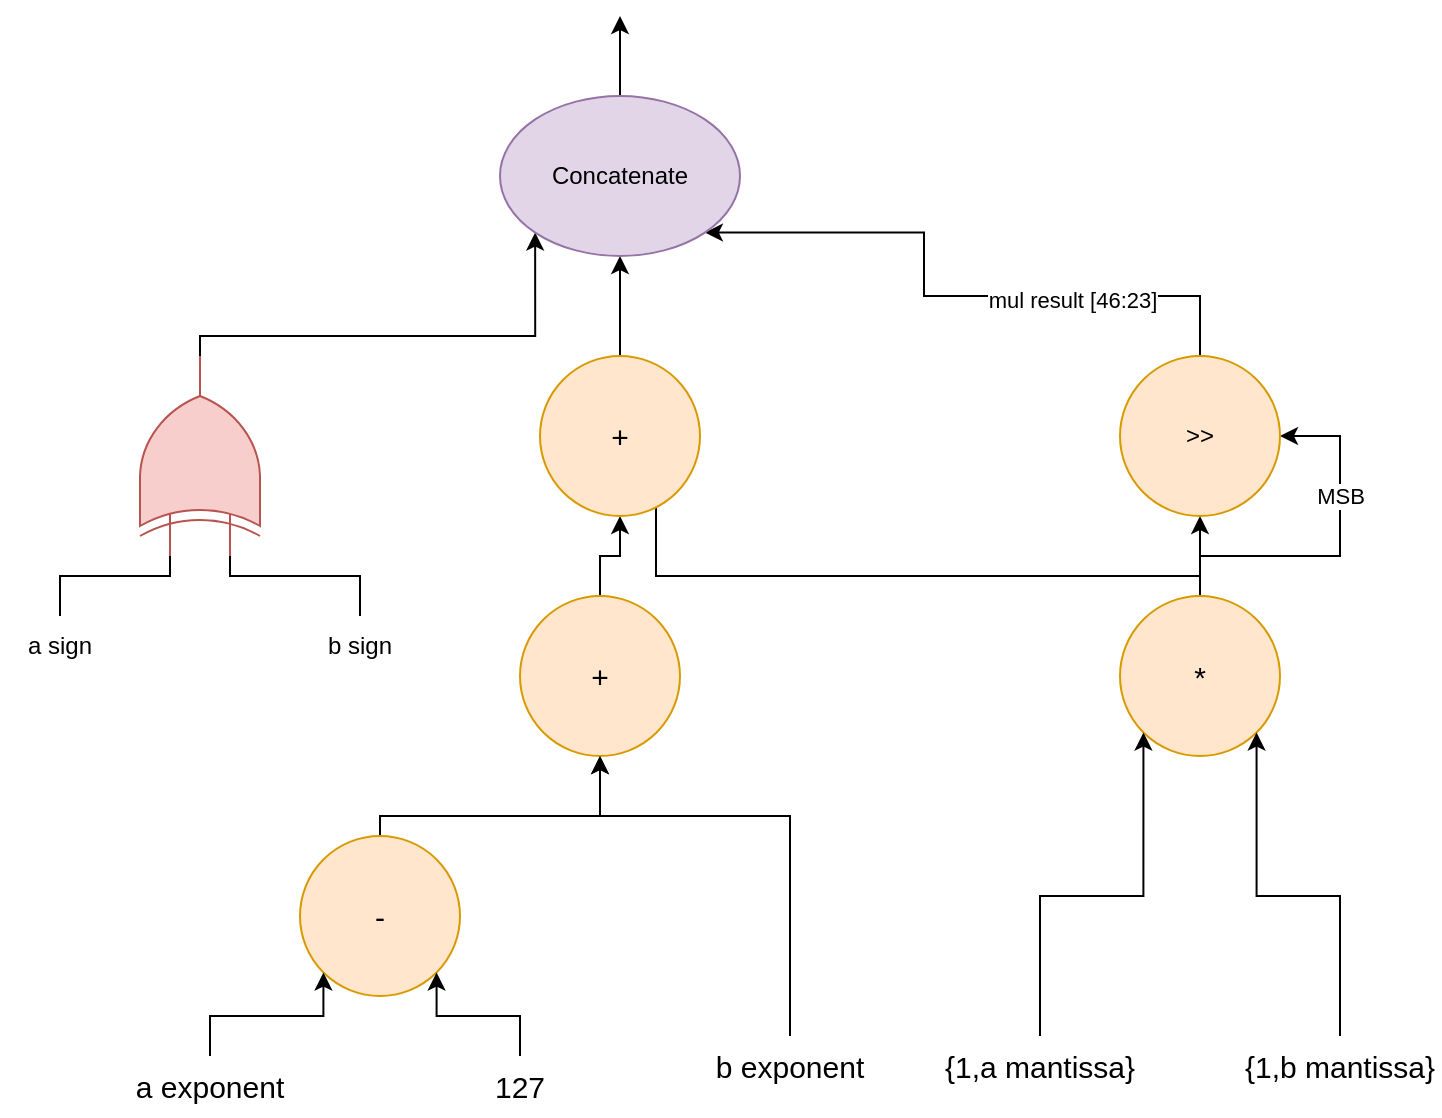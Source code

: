 <mxfile version="24.5.3" type="device">
  <diagram name="Page-1" id="Hyj0w5Wk2uv5xPE97oOx">
    <mxGraphModel dx="1050" dy="621" grid="1" gridSize="10" guides="1" tooltips="1" connect="1" arrows="1" fold="1" page="1" pageScale="1" pageWidth="900" pageHeight="1600" math="0" shadow="0">
      <root>
        <mxCell id="0" />
        <mxCell id="1" parent="0" />
        <mxCell id="LJ2nVXtX0968bq8rBRwh-8" style="edgeStyle=orthogonalEdgeStyle;rounded=0;orthogonalLoop=1;jettySize=auto;html=1;entryX=0.5;entryY=1;entryDx=0;entryDy=0;fontSize=15;" parent="1" source="LJ2nVXtX0968bq8rBRwh-1" target="LJ2nVXtX0968bq8rBRwh-6" edge="1">
          <mxGeometry relative="1" as="geometry">
            <Array as="points">
              <mxPoint x="320" y="410" />
              <mxPoint x="430" y="410" />
            </Array>
          </mxGeometry>
        </mxCell>
        <mxCell id="LJ2nVXtX0968bq8rBRwh-1" value="&lt;font style=&quot;font-size: 15px;&quot;&gt;-&lt;/font&gt;" style="ellipse;whiteSpace=wrap;html=1;aspect=fixed;fontSize=15;fillColor=#ffe6cc;strokeColor=#d79b00;" parent="1" vertex="1">
          <mxGeometry x="280" y="420" width="80" height="80" as="geometry" />
        </mxCell>
        <mxCell id="LJ2nVXtX0968bq8rBRwh-3" style="edgeStyle=orthogonalEdgeStyle;rounded=0;orthogonalLoop=1;jettySize=auto;html=1;entryX=0;entryY=1;entryDx=0;entryDy=0;fontSize=15;" parent="1" source="LJ2nVXtX0968bq8rBRwh-2" target="LJ2nVXtX0968bq8rBRwh-1" edge="1">
          <mxGeometry relative="1" as="geometry" />
        </mxCell>
        <mxCell id="LJ2nVXtX0968bq8rBRwh-2" value="a exponent" style="text;html=1;align=center;verticalAlign=middle;whiteSpace=wrap;rounded=0;fontSize=15;" parent="1" vertex="1">
          <mxGeometry x="190" y="530" width="90" height="30" as="geometry" />
        </mxCell>
        <mxCell id="LJ2nVXtX0968bq8rBRwh-5" style="edgeStyle=orthogonalEdgeStyle;rounded=0;orthogonalLoop=1;jettySize=auto;html=1;entryX=1;entryY=1;entryDx=0;entryDy=0;fontSize=15;" parent="1" source="LJ2nVXtX0968bq8rBRwh-4" target="LJ2nVXtX0968bq8rBRwh-1" edge="1">
          <mxGeometry relative="1" as="geometry" />
        </mxCell>
        <mxCell id="LJ2nVXtX0968bq8rBRwh-4" value="127" style="text;html=1;align=center;verticalAlign=middle;whiteSpace=wrap;rounded=0;fontSize=15;" parent="1" vertex="1">
          <mxGeometry x="360" y="530" width="60" height="30" as="geometry" />
        </mxCell>
        <mxCell id="gfWQbJ1DjxY0iSCb5F4e-6" style="edgeStyle=orthogonalEdgeStyle;rounded=0;orthogonalLoop=1;jettySize=auto;html=1;entryX=0.5;entryY=1;entryDx=0;entryDy=0;" parent="1" source="LJ2nVXtX0968bq8rBRwh-6" target="gfWQbJ1DjxY0iSCb5F4e-5" edge="1">
          <mxGeometry relative="1" as="geometry" />
        </mxCell>
        <mxCell id="LJ2nVXtX0968bq8rBRwh-6" value="&lt;font style=&quot;font-size: 15px;&quot;&gt;+&lt;/font&gt;" style="ellipse;whiteSpace=wrap;html=1;aspect=fixed;fontSize=15;fillColor=#ffe6cc;strokeColor=#d79b00;" parent="1" vertex="1">
          <mxGeometry x="390" y="300" width="80" height="80" as="geometry" />
        </mxCell>
        <mxCell id="LJ2nVXtX0968bq8rBRwh-9" style="edgeStyle=orthogonalEdgeStyle;rounded=0;orthogonalLoop=1;jettySize=auto;html=1;entryX=0.5;entryY=1;entryDx=0;entryDy=0;fontSize=15;" parent="1" source="LJ2nVXtX0968bq8rBRwh-7" target="LJ2nVXtX0968bq8rBRwh-6" edge="1">
          <mxGeometry relative="1" as="geometry">
            <Array as="points">
              <mxPoint x="525" y="410" />
              <mxPoint x="430" y="410" />
            </Array>
          </mxGeometry>
        </mxCell>
        <mxCell id="LJ2nVXtX0968bq8rBRwh-7" value="b exponent" style="text;html=1;align=center;verticalAlign=middle;whiteSpace=wrap;rounded=0;fontSize=15;" parent="1" vertex="1">
          <mxGeometry x="480" y="520" width="90" height="30" as="geometry" />
        </mxCell>
        <mxCell id="gfWQbJ1DjxY0iSCb5F4e-2" style="edgeStyle=orthogonalEdgeStyle;rounded=0;orthogonalLoop=1;jettySize=auto;html=1;entryX=0.5;entryY=1;entryDx=0;entryDy=0;" parent="1" source="LJ2nVXtX0968bq8rBRwh-10" target="gfWQbJ1DjxY0iSCb5F4e-1" edge="1">
          <mxGeometry relative="1" as="geometry" />
        </mxCell>
        <mxCell id="gfWQbJ1DjxY0iSCb5F4e-3" style="edgeStyle=orthogonalEdgeStyle;rounded=0;orthogonalLoop=1;jettySize=auto;html=1;entryX=1;entryY=0.5;entryDx=0;entryDy=0;" parent="1" source="LJ2nVXtX0968bq8rBRwh-10" target="gfWQbJ1DjxY0iSCb5F4e-1" edge="1">
          <mxGeometry relative="1" as="geometry">
            <Array as="points">
              <mxPoint x="730" y="280" />
              <mxPoint x="800" y="280" />
              <mxPoint x="800" y="220" />
            </Array>
          </mxGeometry>
        </mxCell>
        <mxCell id="gfWQbJ1DjxY0iSCb5F4e-4" value="MSB" style="edgeLabel;html=1;align=center;verticalAlign=middle;resizable=0;points=[];" parent="gfWQbJ1DjxY0iSCb5F4e-3" vertex="1" connectable="0">
          <mxGeometry x="0.202" y="-1" relative="1" as="geometry">
            <mxPoint x="-1" y="-12" as="offset" />
          </mxGeometry>
        </mxCell>
        <mxCell id="gfWQbJ1DjxY0iSCb5F4e-7" style="edgeStyle=orthogonalEdgeStyle;rounded=0;orthogonalLoop=1;jettySize=auto;html=1;entryX=1;entryY=1;entryDx=0;entryDy=0;" parent="1" source="LJ2nVXtX0968bq8rBRwh-10" target="gfWQbJ1DjxY0iSCb5F4e-5" edge="1">
          <mxGeometry relative="1" as="geometry">
            <Array as="points">
              <mxPoint x="730" y="290" />
              <mxPoint x="458" y="290" />
            </Array>
          </mxGeometry>
        </mxCell>
        <mxCell id="LJ2nVXtX0968bq8rBRwh-10" value="*" style="ellipse;whiteSpace=wrap;html=1;aspect=fixed;fontSize=15;fillColor=#ffe6cc;strokeColor=#d79b00;" parent="1" vertex="1">
          <mxGeometry x="690" y="300" width="80" height="80" as="geometry" />
        </mxCell>
        <mxCell id="LJ2nVXtX0968bq8rBRwh-13" style="edgeStyle=orthogonalEdgeStyle;rounded=0;orthogonalLoop=1;jettySize=auto;html=1;entryX=0;entryY=1;entryDx=0;entryDy=0;fontSize=15;" parent="1" source="LJ2nVXtX0968bq8rBRwh-11" target="LJ2nVXtX0968bq8rBRwh-10" edge="1">
          <mxGeometry relative="1" as="geometry" />
        </mxCell>
        <mxCell id="LJ2nVXtX0968bq8rBRwh-11" value="{1,a mantissa}" style="text;html=1;align=center;verticalAlign=middle;whiteSpace=wrap;rounded=0;fontSize=15;" parent="1" vertex="1">
          <mxGeometry x="600" y="520" width="100" height="30" as="geometry" />
        </mxCell>
        <mxCell id="LJ2nVXtX0968bq8rBRwh-14" style="edgeStyle=orthogonalEdgeStyle;rounded=0;orthogonalLoop=1;jettySize=auto;html=1;entryX=1;entryY=1;entryDx=0;entryDy=0;fontSize=15;" parent="1" source="LJ2nVXtX0968bq8rBRwh-12" target="LJ2nVXtX0968bq8rBRwh-10" edge="1">
          <mxGeometry relative="1" as="geometry" />
        </mxCell>
        <mxCell id="LJ2nVXtX0968bq8rBRwh-12" value="{1,b mantissa}" style="text;html=1;align=center;verticalAlign=middle;whiteSpace=wrap;rounded=0;fontSize=15;" parent="1" vertex="1">
          <mxGeometry x="750" y="520" width="100" height="30" as="geometry" />
        </mxCell>
        <mxCell id="gfWQbJ1DjxY0iSCb5F4e-10" style="edgeStyle=orthogonalEdgeStyle;rounded=0;orthogonalLoop=1;jettySize=auto;html=1;entryX=1;entryY=1;entryDx=0;entryDy=0;" parent="1" source="gfWQbJ1DjxY0iSCb5F4e-1" target="gfWQbJ1DjxY0iSCb5F4e-9" edge="1">
          <mxGeometry relative="1" as="geometry">
            <Array as="points">
              <mxPoint x="730" y="150" />
              <mxPoint x="592" y="150" />
            </Array>
          </mxGeometry>
        </mxCell>
        <mxCell id="gfWQbJ1DjxY0iSCb5F4e-20" value="mul result [46:23]" style="edgeLabel;html=1;align=center;verticalAlign=middle;resizable=0;points=[];" parent="gfWQbJ1DjxY0iSCb5F4e-10" vertex="1" connectable="0">
          <mxGeometry x="-0.396" y="2" relative="1" as="geometry">
            <mxPoint x="-1" as="offset" />
          </mxGeometry>
        </mxCell>
        <mxCell id="gfWQbJ1DjxY0iSCb5F4e-1" value="&amp;gt;&amp;gt;" style="ellipse;whiteSpace=wrap;html=1;aspect=fixed;fillColor=#ffe6cc;strokeColor=#d79b00;" parent="1" vertex="1">
          <mxGeometry x="690" y="180" width="80" height="80" as="geometry" />
        </mxCell>
        <mxCell id="gfWQbJ1DjxY0iSCb5F4e-11" style="edgeStyle=orthogonalEdgeStyle;rounded=0;orthogonalLoop=1;jettySize=auto;html=1;entryX=0.5;entryY=1;entryDx=0;entryDy=0;" parent="1" source="gfWQbJ1DjxY0iSCb5F4e-5" target="gfWQbJ1DjxY0iSCb5F4e-9" edge="1">
          <mxGeometry relative="1" as="geometry" />
        </mxCell>
        <mxCell id="gfWQbJ1DjxY0iSCb5F4e-5" value="&lt;font style=&quot;font-size: 15px;&quot;&gt;+&lt;/font&gt;" style="ellipse;whiteSpace=wrap;html=1;aspect=fixed;fontSize=15;fillColor=#ffe6cc;strokeColor=#d79b00;" parent="1" vertex="1">
          <mxGeometry x="400" y="180" width="80" height="80" as="geometry" />
        </mxCell>
        <mxCell id="gfWQbJ1DjxY0iSCb5F4e-12" style="edgeStyle=orthogonalEdgeStyle;rounded=0;orthogonalLoop=1;jettySize=auto;html=1;entryX=0;entryY=1;entryDx=0;entryDy=0;" parent="1" source="gfWQbJ1DjxY0iSCb5F4e-8" target="gfWQbJ1DjxY0iSCb5F4e-9" edge="1">
          <mxGeometry relative="1" as="geometry">
            <Array as="points">
              <mxPoint x="230" y="170" />
              <mxPoint x="398" y="170" />
            </Array>
          </mxGeometry>
        </mxCell>
        <mxCell id="gfWQbJ1DjxY0iSCb5F4e-8" value="" style="verticalLabelPosition=bottom;shadow=0;dashed=0;align=center;html=1;verticalAlign=top;shape=mxgraph.electrical.logic_gates.logic_gate;operation=xor;rotation=-90;fillColor=#f8cecc;strokeColor=#b85450;" parent="1" vertex="1">
          <mxGeometry x="180" y="200" width="100" height="60" as="geometry" />
        </mxCell>
        <mxCell id="gfWQbJ1DjxY0iSCb5F4e-19" style="edgeStyle=orthogonalEdgeStyle;rounded=0;orthogonalLoop=1;jettySize=auto;html=1;" parent="1" source="gfWQbJ1DjxY0iSCb5F4e-9" edge="1">
          <mxGeometry relative="1" as="geometry">
            <mxPoint x="440" y="10" as="targetPoint" />
          </mxGeometry>
        </mxCell>
        <mxCell id="gfWQbJ1DjxY0iSCb5F4e-9" value="Concatenate" style="ellipse;whiteSpace=wrap;html=1;fillColor=#e1d5e7;strokeColor=#9673a6;" parent="1" vertex="1">
          <mxGeometry x="380" y="50" width="120" height="80" as="geometry" />
        </mxCell>
        <mxCell id="gfWQbJ1DjxY0iSCb5F4e-14" value="a sign" style="text;html=1;align=center;verticalAlign=middle;whiteSpace=wrap;rounded=0;" parent="1" vertex="1">
          <mxGeometry x="130" y="310" width="60" height="30" as="geometry" />
        </mxCell>
        <mxCell id="gfWQbJ1DjxY0iSCb5F4e-16" value="b sign" style="text;html=1;align=center;verticalAlign=middle;whiteSpace=wrap;rounded=0;" parent="1" vertex="1">
          <mxGeometry x="280" y="310" width="60" height="30" as="geometry" />
        </mxCell>
        <mxCell id="gfWQbJ1DjxY0iSCb5F4e-17" value="" style="endArrow=none;html=1;rounded=0;exitX=0.5;exitY=0;exitDx=0;exitDy=0;entryX=0;entryY=0.75;entryDx=0;entryDy=0;entryPerimeter=0;" parent="1" source="gfWQbJ1DjxY0iSCb5F4e-16" target="gfWQbJ1DjxY0iSCb5F4e-8" edge="1">
          <mxGeometry width="50" height="50" relative="1" as="geometry">
            <mxPoint x="350" y="310" as="sourcePoint" />
            <mxPoint x="400" y="260" as="targetPoint" />
            <Array as="points">
              <mxPoint x="310" y="290" />
              <mxPoint x="245" y="290" />
            </Array>
          </mxGeometry>
        </mxCell>
        <mxCell id="gfWQbJ1DjxY0iSCb5F4e-18" value="" style="endArrow=none;html=1;rounded=0;exitX=0;exitY=0.25;exitDx=0;exitDy=0;exitPerimeter=0;entryX=0.5;entryY=0;entryDx=0;entryDy=0;" parent="1" source="gfWQbJ1DjxY0iSCb5F4e-8" target="gfWQbJ1DjxY0iSCb5F4e-14" edge="1">
          <mxGeometry width="50" height="50" relative="1" as="geometry">
            <mxPoint x="350" y="310" as="sourcePoint" />
            <mxPoint x="400" y="260" as="targetPoint" />
            <Array as="points">
              <mxPoint x="215" y="290" />
              <mxPoint x="160" y="290" />
            </Array>
          </mxGeometry>
        </mxCell>
      </root>
    </mxGraphModel>
  </diagram>
</mxfile>
